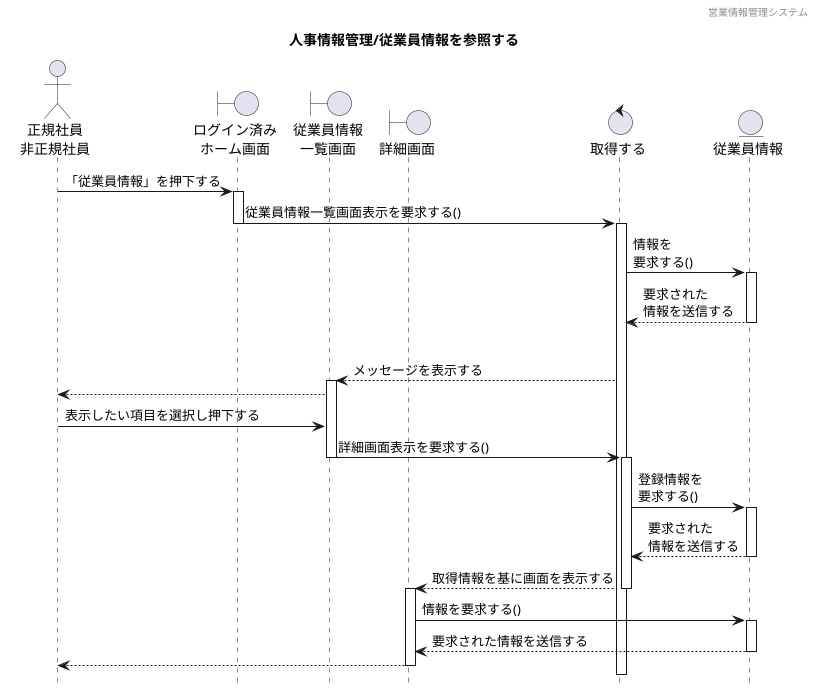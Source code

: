 @startuml シーケンス図

hide footbox
header 営業情報管理システム
title 人事情報管理/従業員情報を参照する

' actor "" as 
actor "正規社員\n非正規社員" as a1

' boundary "" as 
boundary "ログイン済み\nホーム画面" as b1
boundary "従業員情報\n一覧画面" as b2
boundary "詳細画面" as b3

' control "" as 
control "取得する" as c1

' entity "" as
entity "従業員情報" as e1

' 長谷川

a1 -> b1 : 「従業員情報」を押下する
activate b1
b1 -> c1 : 従業員情報一覧画面表示を要求する()
deactivate
activate c1
c1 -> e1 : 情報を\n要求する() 
activate e1
e1 --> c1 : 要求された\n情報を送信する
deactivate
opt 従業員情報がない場合
b2 <-- c1 : メッセージを表示する
activate b2
a1 <-- b2
a1 -> b2 : 表示したい項目を選択し押下する
b2 -> c1 : 詳細画面表示を要求する()
deactivate
activate c1
c1 -> e1 : 登録情報を\n要求する() 
activate e1
e1 --> c1 : 要求された\n情報を送信する
deactivate
b3 <-- c1 : 取得情報を基に画面を表示する
deactivate
activate b3
b3 -> e1: 情報を要求する() 
activate e1
e1 --> b3: 要求された情報を送信する
deactivate e1
a1 <-- b3
deactivate



@enduml